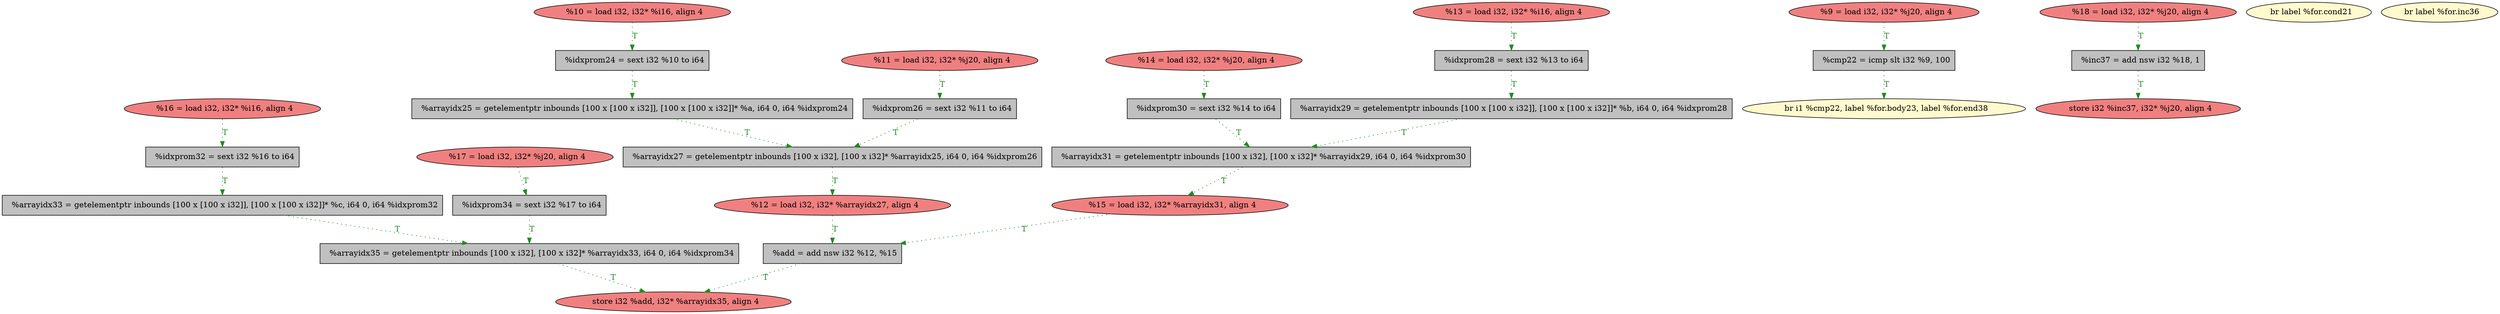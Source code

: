 
digraph G {


node1689 [fillcolor=grey,label="  %arrayidx31 = getelementptr inbounds [100 x i32], [100 x i32]* %arrayidx29, i64 0, i64 %idxprom30",shape=rectangle,style=filled ]
node1688 [fillcolor=lightcoral,label="  %13 = load i32, i32* %i16, align 4",shape=ellipse,style=filled ]
node1687 [fillcolor=grey,label="  %idxprom32 = sext i32 %16 to i64",shape=rectangle,style=filled ]
node1686 [fillcolor=grey,label="  %idxprom30 = sext i32 %14 to i64",shape=rectangle,style=filled ]
node1685 [fillcolor=lightcoral,label="  %16 = load i32, i32* %i16, align 4",shape=ellipse,style=filled ]
node1684 [fillcolor=lightcoral,label="  %14 = load i32, i32* %j20, align 4",shape=ellipse,style=filled ]
node1683 [fillcolor=lightcoral,label="  store i32 %add, i32* %arrayidx35, align 4",shape=ellipse,style=filled ]
node1681 [fillcolor=lightcoral,label="  %12 = load i32, i32* %arrayidx27, align 4",shape=ellipse,style=filled ]
node1680 [fillcolor=grey,label="  %cmp22 = icmp slt i32 %9, 100",shape=rectangle,style=filled ]
node1679 [fillcolor=grey,label="  %arrayidx29 = getelementptr inbounds [100 x [100 x i32]], [100 x [100 x i32]]* %b, i64 0, i64 %idxprom28",shape=rectangle,style=filled ]
node1678 [fillcolor=grey,label="  %idxprom24 = sext i32 %10 to i64",shape=rectangle,style=filled ]
node1677 [fillcolor=grey,label="  %arrayidx27 = getelementptr inbounds [100 x i32], [100 x i32]* %arrayidx25, i64 0, i64 %idxprom26",shape=rectangle,style=filled ]
node1682 [fillcolor=lightcoral,label="  store i32 %inc37, i32* %j20, align 4",shape=ellipse,style=filled ]
node1664 [fillcolor=grey,label="  %arrayidx33 = getelementptr inbounds [100 x [100 x i32]], [100 x [100 x i32]]* %c, i64 0, i64 %idxprom32",shape=rectangle,style=filled ]
node1661 [fillcolor=lightcoral,label="  %18 = load i32, i32* %j20, align 4",shape=ellipse,style=filled ]
node1663 [fillcolor=lightcoral,label="  %17 = load i32, i32* %j20, align 4",shape=ellipse,style=filled ]
node1671 [fillcolor=grey,label="  %idxprom28 = sext i32 %13 to i64",shape=rectangle,style=filled ]
node1662 [fillcolor=grey,label="  %idxprom34 = sext i32 %17 to i64",shape=rectangle,style=filled ]
node1673 [fillcolor=lightcoral,label="  %10 = load i32, i32* %i16, align 4",shape=ellipse,style=filled ]
node1676 [fillcolor=lightcoral,label="  %9 = load i32, i32* %j20, align 4",shape=ellipse,style=filled ]
node1666 [fillcolor=grey,label="  %inc37 = add nsw i32 %18, 1",shape=rectangle,style=filled ]
node1667 [fillcolor=lightcoral,label="  %15 = load i32, i32* %arrayidx31, align 4",shape=ellipse,style=filled ]
node1668 [fillcolor=grey,label="  %arrayidx25 = getelementptr inbounds [100 x [100 x i32]], [100 x [100 x i32]]* %a, i64 0, i64 %idxprom24",shape=rectangle,style=filled ]
node1670 [fillcolor=grey,label="  %idxprom26 = sext i32 %11 to i64",shape=rectangle,style=filled ]
node1665 [fillcolor=grey,label="  %add = add nsw i32 %12, %15",shape=rectangle,style=filled ]
node1669 [fillcolor=lemonchiffon,label="  br i1 %cmp22, label %for.body23, label %for.end38",shape=ellipse,style=filled ]
node1674 [fillcolor=lightcoral,label="  %11 = load i32, i32* %j20, align 4",shape=ellipse,style=filled ]
node1672 [fillcolor=grey,label="  %arrayidx35 = getelementptr inbounds [100 x i32], [100 x i32]* %arrayidx33, i64 0, i64 %idxprom34",shape=rectangle,style=filled ]
node1660 [fillcolor=lemonchiffon,label="  br label %for.cond21",shape=ellipse,style=filled ]
node1675 [fillcolor=lemonchiffon,label="  br label %for.inc36",shape=ellipse,style=filled ]

node1686->node1689 [style=dotted,color=forestgreen,label="T",fontcolor=forestgreen ]
node1674->node1670 [style=dotted,color=forestgreen,label="T",fontcolor=forestgreen ]
node1685->node1687 [style=dotted,color=forestgreen,label="T",fontcolor=forestgreen ]
node1680->node1669 [style=dotted,color=forestgreen,label="T",fontcolor=forestgreen ]
node1677->node1681 [style=dotted,color=forestgreen,label="T",fontcolor=forestgreen ]
node1668->node1677 [style=dotted,color=forestgreen,label="T",fontcolor=forestgreen ]
node1681->node1665 [style=dotted,color=forestgreen,label="T",fontcolor=forestgreen ]
node1688->node1671 [style=dotted,color=forestgreen,label="T",fontcolor=forestgreen ]
node1689->node1667 [style=dotted,color=forestgreen,label="T",fontcolor=forestgreen ]
node1676->node1680 [style=dotted,color=forestgreen,label="T",fontcolor=forestgreen ]
node1687->node1664 [style=dotted,color=forestgreen,label="T",fontcolor=forestgreen ]
node1679->node1689 [style=dotted,color=forestgreen,label="T",fontcolor=forestgreen ]
node1661->node1666 [style=dotted,color=forestgreen,label="T",fontcolor=forestgreen ]
node1666->node1682 [style=dotted,color=forestgreen,label="T",fontcolor=forestgreen ]
node1672->node1683 [style=dotted,color=forestgreen,label="T",fontcolor=forestgreen ]
node1664->node1672 [style=dotted,color=forestgreen,label="T",fontcolor=forestgreen ]
node1673->node1678 [style=dotted,color=forestgreen,label="T",fontcolor=forestgreen ]
node1663->node1662 [style=dotted,color=forestgreen,label="T",fontcolor=forestgreen ]
node1667->node1665 [style=dotted,color=forestgreen,label="T",fontcolor=forestgreen ]
node1678->node1668 [style=dotted,color=forestgreen,label="T",fontcolor=forestgreen ]
node1665->node1683 [style=dotted,color=forestgreen,label="T",fontcolor=forestgreen ]
node1662->node1672 [style=dotted,color=forestgreen,label="T",fontcolor=forestgreen ]
node1684->node1686 [style=dotted,color=forestgreen,label="T",fontcolor=forestgreen ]
node1670->node1677 [style=dotted,color=forestgreen,label="T",fontcolor=forestgreen ]
node1671->node1679 [style=dotted,color=forestgreen,label="T",fontcolor=forestgreen ]


}
